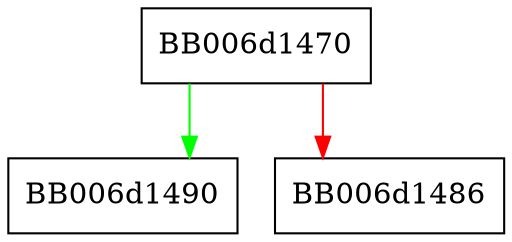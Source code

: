 digraph dh_dup {
  node [shape="box"];
  graph [splines=ortho];
  BB006d1470 -> BB006d1490 [color="green"];
  BB006d1470 -> BB006d1486 [color="red"];
}